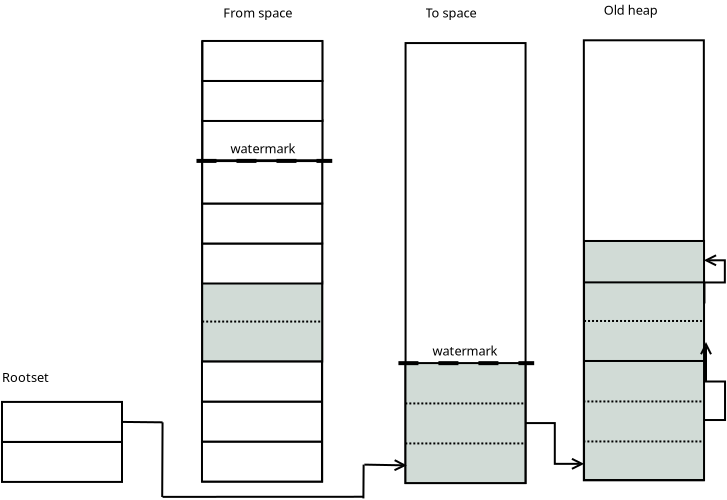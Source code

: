 <?xml version="1.0" encoding="UTF-8"?>
<dia:diagram xmlns:dia="http://www.lysator.liu.se/~alla/dia/">
  <dia:layer name="Background" visible="true" active="true">
    <dia:object type="Standard - Text" version="1" id="O0">
      <dia:attribute name="obj_pos">
        <dia:point val="15.015,5.2"/>
      </dia:attribute>
      <dia:attribute name="obj_bb">
        <dia:rectangle val="15.015,4.605;18.68,5.353"/>
      </dia:attribute>
      <dia:attribute name="text">
        <dia:composite type="text">
          <dia:attribute name="string">
            <dia:string>#From space#</dia:string>
          </dia:attribute>
          <dia:attribute name="font">
            <dia:font family="sans" style="0" name="Helvetica"/>
          </dia:attribute>
          <dia:attribute name="height">
            <dia:real val="0.8"/>
          </dia:attribute>
          <dia:attribute name="pos">
            <dia:point val="15.015,5.2"/>
          </dia:attribute>
          <dia:attribute name="color">
            <dia:color val="#000000"/>
          </dia:attribute>
          <dia:attribute name="alignment">
            <dia:enum val="0"/>
          </dia:attribute>
        </dia:composite>
      </dia:attribute>
      <dia:attribute name="valign">
        <dia:enum val="3"/>
      </dia:attribute>
    </dia:object>
    <dia:object type="Standard - Text" version="1" id="O1">
      <dia:attribute name="obj_pos">
        <dia:point val="25.134,5.2"/>
      </dia:attribute>
      <dia:attribute name="obj_bb">
        <dia:rectangle val="25.134,4.605;27.891,5.353"/>
      </dia:attribute>
      <dia:attribute name="text">
        <dia:composite type="text">
          <dia:attribute name="string">
            <dia:string>#To space#</dia:string>
          </dia:attribute>
          <dia:attribute name="font">
            <dia:font family="sans" style="0" name="Helvetica"/>
          </dia:attribute>
          <dia:attribute name="height">
            <dia:real val="0.8"/>
          </dia:attribute>
          <dia:attribute name="pos">
            <dia:point val="25.134,5.2"/>
          </dia:attribute>
          <dia:attribute name="color">
            <dia:color val="#000000"/>
          </dia:attribute>
          <dia:attribute name="alignment">
            <dia:enum val="0"/>
          </dia:attribute>
        </dia:composite>
      </dia:attribute>
      <dia:attribute name="valign">
        <dia:enum val="3"/>
      </dia:attribute>
    </dia:object>
    <dia:object type="Standard - Box" version="0" id="O2">
      <dia:attribute name="obj_pos">
        <dia:point val="13.965,6.405"/>
      </dia:attribute>
      <dia:attribute name="obj_bb">
        <dia:rectangle val="13.915,6.355;20.015,28.455"/>
      </dia:attribute>
      <dia:attribute name="elem_corner">
        <dia:point val="13.965,6.405"/>
      </dia:attribute>
      <dia:attribute name="elem_width">
        <dia:real val="6"/>
      </dia:attribute>
      <dia:attribute name="elem_height">
        <dia:real val="22"/>
      </dia:attribute>
      <dia:attribute name="show_background">
        <dia:boolean val="true"/>
      </dia:attribute>
    </dia:object>
    <dia:object type="Standard - Box" version="0" id="O3">
      <dia:attribute name="obj_pos">
        <dia:point val="13.965,18.405"/>
      </dia:attribute>
      <dia:attribute name="obj_bb">
        <dia:rectangle val="13.915,18.355;20.015,22.455"/>
      </dia:attribute>
      <dia:attribute name="elem_corner">
        <dia:point val="13.965,18.405"/>
      </dia:attribute>
      <dia:attribute name="elem_width">
        <dia:real val="6"/>
      </dia:attribute>
      <dia:attribute name="elem_height">
        <dia:real val="4"/>
      </dia:attribute>
      <dia:attribute name="border_width">
        <dia:real val="0.1"/>
      </dia:attribute>
      <dia:attribute name="inner_color">
        <dia:color val="#d1dbd6"/>
      </dia:attribute>
      <dia:attribute name="show_background">
        <dia:boolean val="true"/>
      </dia:attribute>
    </dia:object>
    <dia:object type="Standard - Line" version="0" id="O4">
      <dia:attribute name="obj_pos">
        <dia:point val="13.965,20.405"/>
      </dia:attribute>
      <dia:attribute name="obj_bb">
        <dia:rectangle val="13.915,20.355;20.015,20.455"/>
      </dia:attribute>
      <dia:attribute name="conn_endpoints">
        <dia:point val="13.965,20.405"/>
        <dia:point val="19.965,20.405"/>
      </dia:attribute>
      <dia:attribute name="numcp">
        <dia:int val="1"/>
      </dia:attribute>
      <dia:attribute name="line_style">
        <dia:enum val="4"/>
      </dia:attribute>
      <dia:connections>
        <dia:connection handle="0" to="O3" connection="3"/>
        <dia:connection handle="1" to="O3" connection="4"/>
      </dia:connections>
    </dia:object>
    <dia:object type="Standard - Box" version="0" id="O5">
      <dia:attribute name="obj_pos">
        <dia:point val="24.134,6.48"/>
      </dia:attribute>
      <dia:attribute name="obj_bb">
        <dia:rectangle val="24.084,6.43;30.184,28.53"/>
      </dia:attribute>
      <dia:attribute name="elem_corner">
        <dia:point val="24.134,6.48"/>
      </dia:attribute>
      <dia:attribute name="elem_width">
        <dia:real val="6"/>
      </dia:attribute>
      <dia:attribute name="elem_height">
        <dia:real val="22"/>
      </dia:attribute>
      <dia:attribute name="show_background">
        <dia:boolean val="true"/>
      </dia:attribute>
    </dia:object>
    <dia:object type="Standard - Box" version="0" id="O6">
      <dia:attribute name="obj_pos">
        <dia:point val="3.956,26.423"/>
      </dia:attribute>
      <dia:attribute name="obj_bb">
        <dia:rectangle val="3.906,26.373;10.006,28.473"/>
      </dia:attribute>
      <dia:attribute name="elem_corner">
        <dia:point val="3.956,26.423"/>
      </dia:attribute>
      <dia:attribute name="elem_width">
        <dia:real val="6"/>
      </dia:attribute>
      <dia:attribute name="elem_height">
        <dia:real val="2"/>
      </dia:attribute>
      <dia:attribute name="show_background">
        <dia:boolean val="true"/>
      </dia:attribute>
    </dia:object>
    <dia:object type="Standard - Box" version="0" id="O7">
      <dia:attribute name="obj_pos">
        <dia:point val="3.956,24.423"/>
      </dia:attribute>
      <dia:attribute name="obj_bb">
        <dia:rectangle val="3.906,24.373;10.006,26.473"/>
      </dia:attribute>
      <dia:attribute name="elem_corner">
        <dia:point val="3.956,24.423"/>
      </dia:attribute>
      <dia:attribute name="elem_width">
        <dia:real val="6"/>
      </dia:attribute>
      <dia:attribute name="elem_height">
        <dia:real val="2"/>
      </dia:attribute>
      <dia:attribute name="show_background">
        <dia:boolean val="true"/>
      </dia:attribute>
    </dia:object>
    <dia:object type="Standard - Text" version="1" id="O8">
      <dia:attribute name="obj_pos">
        <dia:point val="3.956,23.423"/>
      </dia:attribute>
      <dia:attribute name="obj_bb">
        <dia:rectangle val="3.956,22.828;6.386,23.576"/>
      </dia:attribute>
      <dia:attribute name="text">
        <dia:composite type="text">
          <dia:attribute name="string">
            <dia:string>#Rootset#</dia:string>
          </dia:attribute>
          <dia:attribute name="font">
            <dia:font family="sans" style="0" name="Helvetica"/>
          </dia:attribute>
          <dia:attribute name="height">
            <dia:real val="0.8"/>
          </dia:attribute>
          <dia:attribute name="pos">
            <dia:point val="3.956,23.423"/>
          </dia:attribute>
          <dia:attribute name="color">
            <dia:color val="#000000"/>
          </dia:attribute>
          <dia:attribute name="alignment">
            <dia:enum val="0"/>
          </dia:attribute>
        </dia:composite>
      </dia:attribute>
      <dia:attribute name="valign">
        <dia:enum val="3"/>
      </dia:attribute>
    </dia:object>
    <dia:object type="Standard - Text" version="1" id="O9">
      <dia:attribute name="obj_pos">
        <dia:point val="25.48,22.108"/>
      </dia:attribute>
      <dia:attribute name="obj_bb">
        <dia:rectangle val="25.48,21.513;28.94,22.261"/>
      </dia:attribute>
      <dia:attribute name="text">
        <dia:composite type="text">
          <dia:attribute name="string">
            <dia:string>#watermark#</dia:string>
          </dia:attribute>
          <dia:attribute name="font">
            <dia:font family="sans" style="0" name="Helvetica"/>
          </dia:attribute>
          <dia:attribute name="height">
            <dia:real val="0.8"/>
          </dia:attribute>
          <dia:attribute name="pos">
            <dia:point val="25.48,22.108"/>
          </dia:attribute>
          <dia:attribute name="color">
            <dia:color val="#000000"/>
          </dia:attribute>
          <dia:attribute name="alignment">
            <dia:enum val="0"/>
          </dia:attribute>
        </dia:composite>
      </dia:attribute>
      <dia:attribute name="valign">
        <dia:enum val="3"/>
      </dia:attribute>
    </dia:object>
    <dia:object type="Standard - Box" version="0" id="O10">
      <dia:attribute name="obj_pos">
        <dia:point val="24.128,22.481"/>
      </dia:attribute>
      <dia:attribute name="obj_bb">
        <dia:rectangle val="24.078,22.431;30.178,28.531"/>
      </dia:attribute>
      <dia:attribute name="elem_corner">
        <dia:point val="24.128,22.481"/>
      </dia:attribute>
      <dia:attribute name="elem_width">
        <dia:real val="6"/>
      </dia:attribute>
      <dia:attribute name="elem_height">
        <dia:real val="6"/>
      </dia:attribute>
      <dia:attribute name="border_width">
        <dia:real val="0.1"/>
      </dia:attribute>
      <dia:attribute name="inner_color">
        <dia:color val="#d1dbd6"/>
      </dia:attribute>
      <dia:attribute name="show_background">
        <dia:boolean val="true"/>
      </dia:attribute>
    </dia:object>
    <dia:object type="Standard - Line" version="0" id="O11">
      <dia:attribute name="obj_pos">
        <dia:point val="24.122,26.499"/>
      </dia:attribute>
      <dia:attribute name="obj_bb">
        <dia:rectangle val="24.072,26.449;30.172,26.549"/>
      </dia:attribute>
      <dia:attribute name="conn_endpoints">
        <dia:point val="24.122,26.499"/>
        <dia:point val="30.122,26.499"/>
      </dia:attribute>
      <dia:attribute name="numcp">
        <dia:int val="1"/>
      </dia:attribute>
      <dia:attribute name="line_style">
        <dia:enum val="4"/>
      </dia:attribute>
    </dia:object>
    <dia:object type="Standard - Line" version="0" id="O12">
      <dia:attribute name="obj_pos">
        <dia:point val="24.122,24.499"/>
      </dia:attribute>
      <dia:attribute name="obj_bb">
        <dia:rectangle val="24.072,24.449;30.172,24.549"/>
      </dia:attribute>
      <dia:attribute name="conn_endpoints">
        <dia:point val="24.122,24.499"/>
        <dia:point val="30.122,24.499"/>
      </dia:attribute>
      <dia:attribute name="numcp">
        <dia:int val="1"/>
      </dia:attribute>
      <dia:attribute name="line_style">
        <dia:enum val="4"/>
      </dia:attribute>
    </dia:object>
    <dia:object type="Standard - Line" version="0" id="O13">
      <dia:attribute name="obj_pos">
        <dia:point val="11.966,29.177"/>
      </dia:attribute>
      <dia:attribute name="obj_bb">
        <dia:rectangle val="11.916,25.392;12.034,29.227"/>
      </dia:attribute>
      <dia:attribute name="conn_endpoints">
        <dia:point val="11.966,29.177"/>
        <dia:point val="11.984,25.443"/>
      </dia:attribute>
      <dia:attribute name="numcp">
        <dia:int val="1"/>
      </dia:attribute>
    </dia:object>
    <dia:object type="Standard - Line" version="0" id="O14">
      <dia:attribute name="obj_pos">
        <dia:point val="11.984,25.443"/>
      </dia:attribute>
      <dia:attribute name="obj_bb">
        <dia:rectangle val="9.905,25.373;12.035,25.493"/>
      </dia:attribute>
      <dia:attribute name="conn_endpoints">
        <dia:point val="11.984,25.443"/>
        <dia:point val="9.956,25.423"/>
      </dia:attribute>
      <dia:attribute name="numcp">
        <dia:int val="1"/>
      </dia:attribute>
      <dia:connections>
        <dia:connection handle="1" to="O7" connection="4"/>
      </dia:connections>
    </dia:object>
    <dia:object type="Standard - Line" version="0" id="O15">
      <dia:attribute name="obj_pos">
        <dia:point val="22.056,29.165"/>
      </dia:attribute>
      <dia:attribute name="obj_bb">
        <dia:rectangle val="11.934,29.115;22.107,29.22"/>
      </dia:attribute>
      <dia:attribute name="conn_endpoints">
        <dia:point val="22.056,29.165"/>
        <dia:point val="11.984,29.17"/>
      </dia:attribute>
      <dia:attribute name="numcp">
        <dia:int val="1"/>
      </dia:attribute>
    </dia:object>
    <dia:object type="Standard - Line" version="0" id="O16">
      <dia:attribute name="obj_pos">
        <dia:point val="22.026,29.247"/>
      </dia:attribute>
      <dia:attribute name="obj_bb">
        <dia:rectangle val="21.976,27.507;22.087,29.298"/>
      </dia:attribute>
      <dia:attribute name="conn_endpoints">
        <dia:point val="22.026,29.247"/>
        <dia:point val="22.037,27.558"/>
      </dia:attribute>
      <dia:attribute name="numcp">
        <dia:int val="1"/>
      </dia:attribute>
    </dia:object>
    <dia:object type="Standard - Line" version="0" id="O17">
      <dia:attribute name="obj_pos">
        <dia:point val="22.076,27.558"/>
      </dia:attribute>
      <dia:attribute name="obj_bb">
        <dia:rectangle val="22.025,27.255;24.308,27.917"/>
      </dia:attribute>
      <dia:attribute name="conn_endpoints">
        <dia:point val="22.076,27.558"/>
        <dia:point val="24.196,27.596"/>
      </dia:attribute>
      <dia:attribute name="numcp">
        <dia:int val="1"/>
      </dia:attribute>
      <dia:attribute name="end_arrow">
        <dia:enum val="1"/>
      </dia:attribute>
      <dia:attribute name="end_arrow_length">
        <dia:real val="0.5"/>
      </dia:attribute>
      <dia:attribute name="end_arrow_width">
        <dia:real val="0.5"/>
      </dia:attribute>
    </dia:object>
    <dia:object type="Standard - Text" version="1" id="O18">
      <dia:attribute name="obj_pos">
        <dia:point val="34.048,5.062"/>
      </dia:attribute>
      <dia:attribute name="obj_bb">
        <dia:rectangle val="34.048,4.467;36.941,5.214"/>
      </dia:attribute>
      <dia:attribute name="text">
        <dia:composite type="text">
          <dia:attribute name="string">
            <dia:string>#Old heap#</dia:string>
          </dia:attribute>
          <dia:attribute name="font">
            <dia:font family="sans" style="0" name="Helvetica"/>
          </dia:attribute>
          <dia:attribute name="height">
            <dia:real val="0.8"/>
          </dia:attribute>
          <dia:attribute name="pos">
            <dia:point val="34.048,5.062"/>
          </dia:attribute>
          <dia:attribute name="color">
            <dia:color val="#000000"/>
          </dia:attribute>
          <dia:attribute name="alignment">
            <dia:enum val="0"/>
          </dia:attribute>
        </dia:composite>
      </dia:attribute>
      <dia:attribute name="valign">
        <dia:enum val="3"/>
      </dia:attribute>
    </dia:object>
    <dia:object type="Standard - Box" version="0" id="O19">
      <dia:attribute name="obj_pos">
        <dia:point val="33.048,6.342"/>
      </dia:attribute>
      <dia:attribute name="obj_bb">
        <dia:rectangle val="32.998,6.292;39.098,28.392"/>
      </dia:attribute>
      <dia:attribute name="elem_corner">
        <dia:point val="33.048,6.342"/>
      </dia:attribute>
      <dia:attribute name="elem_width">
        <dia:real val="6"/>
      </dia:attribute>
      <dia:attribute name="elem_height">
        <dia:real val="22"/>
      </dia:attribute>
      <dia:attribute name="show_background">
        <dia:boolean val="true"/>
      </dia:attribute>
    </dia:object>
    <dia:object type="Standard - Box" version="0" id="O20">
      <dia:attribute name="obj_pos">
        <dia:point val="33.058,22.328"/>
      </dia:attribute>
      <dia:attribute name="obj_bb">
        <dia:rectangle val="33.008,22.278;39.108,28.378"/>
      </dia:attribute>
      <dia:attribute name="elem_corner">
        <dia:point val="33.058,22.328"/>
      </dia:attribute>
      <dia:attribute name="elem_width">
        <dia:real val="6"/>
      </dia:attribute>
      <dia:attribute name="elem_height">
        <dia:real val="6"/>
      </dia:attribute>
      <dia:attribute name="border_width">
        <dia:real val="0.1"/>
      </dia:attribute>
      <dia:attribute name="inner_color">
        <dia:color val="#d1dbd6"/>
      </dia:attribute>
      <dia:attribute name="show_background">
        <dia:boolean val="true"/>
      </dia:attribute>
    </dia:object>
    <dia:object type="Standard - Line" version="0" id="O21">
      <dia:attribute name="obj_pos">
        <dia:point val="33.025,26.4"/>
      </dia:attribute>
      <dia:attribute name="obj_bb">
        <dia:rectangle val="32.975,26.35;39.075,26.45"/>
      </dia:attribute>
      <dia:attribute name="conn_endpoints">
        <dia:point val="33.025,26.4"/>
        <dia:point val="39.025,26.4"/>
      </dia:attribute>
      <dia:attribute name="numcp">
        <dia:int val="1"/>
      </dia:attribute>
      <dia:attribute name="line_style">
        <dia:enum val="4"/>
      </dia:attribute>
    </dia:object>
    <dia:object type="Standard - Line" version="0" id="O22">
      <dia:attribute name="obj_pos">
        <dia:point val="33.025,24.4"/>
      </dia:attribute>
      <dia:attribute name="obj_bb">
        <dia:rectangle val="32.975,24.35;39.075,24.45"/>
      </dia:attribute>
      <dia:attribute name="conn_endpoints">
        <dia:point val="33.025,24.4"/>
        <dia:point val="39.025,24.4"/>
      </dia:attribute>
      <dia:attribute name="numcp">
        <dia:int val="1"/>
      </dia:attribute>
      <dia:attribute name="line_style">
        <dia:enum val="4"/>
      </dia:attribute>
    </dia:object>
    <dia:object type="Standard - Box" version="0" id="O23">
      <dia:attribute name="obj_pos">
        <dia:point val="33.058,18.376"/>
      </dia:attribute>
      <dia:attribute name="obj_bb">
        <dia:rectangle val="33.008,18.326;39.108,22.426"/>
      </dia:attribute>
      <dia:attribute name="elem_corner">
        <dia:point val="33.058,18.376"/>
      </dia:attribute>
      <dia:attribute name="elem_width">
        <dia:real val="6"/>
      </dia:attribute>
      <dia:attribute name="elem_height">
        <dia:real val="4"/>
      </dia:attribute>
      <dia:attribute name="border_width">
        <dia:real val="0.1"/>
      </dia:attribute>
      <dia:attribute name="inner_color">
        <dia:color val="#d1dbd6"/>
      </dia:attribute>
      <dia:attribute name="show_background">
        <dia:boolean val="true"/>
      </dia:attribute>
    </dia:object>
    <dia:object type="Standard - Line" version="0" id="O24">
      <dia:attribute name="obj_pos">
        <dia:point val="33.058,20.376"/>
      </dia:attribute>
      <dia:attribute name="obj_bb">
        <dia:rectangle val="33.008,20.326;39.108,20.426"/>
      </dia:attribute>
      <dia:attribute name="conn_endpoints">
        <dia:point val="33.058,20.376"/>
        <dia:point val="39.058,20.376"/>
      </dia:attribute>
      <dia:attribute name="numcp">
        <dia:int val="1"/>
      </dia:attribute>
      <dia:attribute name="line_style">
        <dia:enum val="4"/>
      </dia:attribute>
      <dia:connections>
        <dia:connection handle="0" to="O23" connection="3"/>
        <dia:connection handle="1" to="O23" connection="4"/>
      </dia:connections>
    </dia:object>
    <dia:object type="Standard - Box" version="0" id="O25">
      <dia:attribute name="obj_pos">
        <dia:point val="33.058,16.376"/>
      </dia:attribute>
      <dia:attribute name="obj_bb">
        <dia:rectangle val="33.008,16.326;39.108,18.496"/>
      </dia:attribute>
      <dia:attribute name="elem_corner">
        <dia:point val="33.058,16.376"/>
      </dia:attribute>
      <dia:attribute name="elem_width">
        <dia:real val="6"/>
      </dia:attribute>
      <dia:attribute name="elem_height">
        <dia:real val="2.07"/>
      </dia:attribute>
      <dia:attribute name="border_width">
        <dia:real val="0.1"/>
      </dia:attribute>
      <dia:attribute name="inner_color">
        <dia:color val="#d1dbd6"/>
      </dia:attribute>
      <dia:attribute name="show_background">
        <dia:boolean val="true"/>
      </dia:attribute>
    </dia:object>
    <dia:object type="Standard - ZigZagLine" version="1" id="O26">
      <dia:attribute name="obj_pos">
        <dia:point val="30.128,25.481"/>
      </dia:attribute>
      <dia:attribute name="obj_bb">
        <dia:rectangle val="30.078,25.431;33.176,27.85"/>
      </dia:attribute>
      <dia:attribute name="orth_points">
        <dia:point val="30.128,25.481"/>
        <dia:point val="31.596,25.481"/>
        <dia:point val="31.596,27.519"/>
        <dia:point val="33.064,27.519"/>
      </dia:attribute>
      <dia:attribute name="orth_orient">
        <dia:enum val="0"/>
        <dia:enum val="1"/>
        <dia:enum val="0"/>
      </dia:attribute>
      <dia:attribute name="autorouting">
        <dia:boolean val="true"/>
      </dia:attribute>
      <dia:attribute name="end_arrow">
        <dia:enum val="1"/>
      </dia:attribute>
      <dia:attribute name="end_arrow_length">
        <dia:real val="0.5"/>
      </dia:attribute>
      <dia:attribute name="end_arrow_width">
        <dia:real val="0.5"/>
      </dia:attribute>
      <dia:connections>
        <dia:connection handle="0" to="O10" connection="4"/>
      </dia:connections>
    </dia:object>
    <dia:object type="Standard - ZigZagLine" version="1" id="O27">
      <dia:attribute name="obj_pos">
        <dia:point val="39.058,25.328"/>
      </dia:attribute>
      <dia:attribute name="obj_bb">
        <dia:rectangle val="39.008,21.096;40.255,25.378"/>
      </dia:attribute>
      <dia:attribute name="orth_points">
        <dia:point val="39.058,25.328"/>
        <dia:point val="40.206,25.328"/>
        <dia:point val="40.206,21.427"/>
        <dia:point val="39.156,21.427"/>
      </dia:attribute>
      <dia:attribute name="orth_orient">
        <dia:enum val="0"/>
        <dia:enum val="1"/>
        <dia:enum val="0"/>
      </dia:attribute>
      <dia:attribute name="autorouting">
        <dia:boolean val="true"/>
      </dia:attribute>
      <dia:attribute name="end_arrow">
        <dia:enum val="1"/>
      </dia:attribute>
      <dia:attribute name="end_arrow_length">
        <dia:real val="0.5"/>
      </dia:attribute>
      <dia:attribute name="end_arrow_width">
        <dia:real val="0.5"/>
      </dia:attribute>
      <dia:connections>
        <dia:connection handle="0" to="O20" connection="4"/>
      </dia:connections>
    </dia:object>
    <dia:object type="Standard - ZigZagLine" version="1" id="O28">
      <dia:attribute name="obj_pos">
        <dia:point val="39.078,19.5"/>
      </dia:attribute>
      <dia:attribute name="obj_bb">
        <dia:rectangle val="38.936,17.011;40.178,19.549"/>
      </dia:attribute>
      <dia:attribute name="orth_points">
        <dia:point val="39.078,19.5"/>
        <dia:point val="40.128,19.5"/>
        <dia:point val="40.128,17.342"/>
        <dia:point val="39.048,17.342"/>
      </dia:attribute>
      <dia:attribute name="orth_orient">
        <dia:enum val="0"/>
        <dia:enum val="1"/>
        <dia:enum val="0"/>
      </dia:attribute>
      <dia:attribute name="autorouting">
        <dia:boolean val="true"/>
      </dia:attribute>
      <dia:attribute name="end_arrow">
        <dia:enum val="1"/>
      </dia:attribute>
      <dia:attribute name="end_arrow_length">
        <dia:real val="0.5"/>
      </dia:attribute>
      <dia:attribute name="end_arrow_width">
        <dia:real val="0.5"/>
      </dia:attribute>
      <dia:connections>
        <dia:connection handle="1" to="O19" connection="4"/>
      </dia:connections>
    </dia:object>
    <dia:object type="Standard - Box" version="0" id="O29">
      <dia:attribute name="obj_pos">
        <dia:point val="13.955,26.406"/>
      </dia:attribute>
      <dia:attribute name="obj_bb">
        <dia:rectangle val="13.905,26.356;20.005,28.456"/>
      </dia:attribute>
      <dia:attribute name="elem_corner">
        <dia:point val="13.955,26.406"/>
      </dia:attribute>
      <dia:attribute name="elem_width">
        <dia:real val="6"/>
      </dia:attribute>
      <dia:attribute name="elem_height">
        <dia:real val="2"/>
      </dia:attribute>
      <dia:attribute name="show_background">
        <dia:boolean val="true"/>
      </dia:attribute>
    </dia:object>
    <dia:object type="Standard - Box" version="0" id="O30">
      <dia:attribute name="obj_pos">
        <dia:point val="13.955,24.406"/>
      </dia:attribute>
      <dia:attribute name="obj_bb">
        <dia:rectangle val="13.905,24.356;20.005,26.456"/>
      </dia:attribute>
      <dia:attribute name="elem_corner">
        <dia:point val="13.955,24.406"/>
      </dia:attribute>
      <dia:attribute name="elem_width">
        <dia:real val="6"/>
      </dia:attribute>
      <dia:attribute name="elem_height">
        <dia:real val="2"/>
      </dia:attribute>
      <dia:attribute name="show_background">
        <dia:boolean val="true"/>
      </dia:attribute>
    </dia:object>
    <dia:object type="Standard - Box" version="0" id="O31">
      <dia:attribute name="obj_pos">
        <dia:point val="13.955,22.406"/>
      </dia:attribute>
      <dia:attribute name="obj_bb">
        <dia:rectangle val="13.905,22.356;20.005,24.456"/>
      </dia:attribute>
      <dia:attribute name="elem_corner">
        <dia:point val="13.955,22.406"/>
      </dia:attribute>
      <dia:attribute name="elem_width">
        <dia:real val="6"/>
      </dia:attribute>
      <dia:attribute name="elem_height">
        <dia:real val="2"/>
      </dia:attribute>
      <dia:attribute name="show_background">
        <dia:boolean val="true"/>
      </dia:attribute>
    </dia:object>
    <dia:object type="Standard - Box" version="0" id="O32">
      <dia:attribute name="obj_pos">
        <dia:point val="13.967,16.502"/>
      </dia:attribute>
      <dia:attribute name="obj_bb">
        <dia:rectangle val="13.917,16.452;20.017,18.552"/>
      </dia:attribute>
      <dia:attribute name="elem_corner">
        <dia:point val="13.967,16.502"/>
      </dia:attribute>
      <dia:attribute name="elem_width">
        <dia:real val="6"/>
      </dia:attribute>
      <dia:attribute name="elem_height">
        <dia:real val="2"/>
      </dia:attribute>
      <dia:attribute name="show_background">
        <dia:boolean val="true"/>
      </dia:attribute>
    </dia:object>
    <dia:object type="Standard - Box" version="0" id="O33">
      <dia:attribute name="obj_pos">
        <dia:point val="13.967,14.502"/>
      </dia:attribute>
      <dia:attribute name="obj_bb">
        <dia:rectangle val="13.917,14.452;20.017,16.552"/>
      </dia:attribute>
      <dia:attribute name="elem_corner">
        <dia:point val="13.967,14.502"/>
      </dia:attribute>
      <dia:attribute name="elem_width">
        <dia:real val="6"/>
      </dia:attribute>
      <dia:attribute name="elem_height">
        <dia:real val="2"/>
      </dia:attribute>
      <dia:attribute name="show_background">
        <dia:boolean val="true"/>
      </dia:attribute>
    </dia:object>
    <dia:object type="Standard - Box" version="0" id="O34">
      <dia:attribute name="obj_pos">
        <dia:point val="13.967,12.381"/>
      </dia:attribute>
      <dia:attribute name="obj_bb">
        <dia:rectangle val="13.917,12.331;20.017,14.552"/>
      </dia:attribute>
      <dia:attribute name="elem_corner">
        <dia:point val="13.967,12.381"/>
      </dia:attribute>
      <dia:attribute name="elem_width">
        <dia:real val="6"/>
      </dia:attribute>
      <dia:attribute name="elem_height">
        <dia:real val="2.121"/>
      </dia:attribute>
      <dia:attribute name="show_background">
        <dia:boolean val="true"/>
      </dia:attribute>
    </dia:object>
    <dia:object type="Standard - Box" version="0" id="O35">
      <dia:attribute name="obj_pos">
        <dia:point val="13.978,10.34"/>
      </dia:attribute>
      <dia:attribute name="obj_bb">
        <dia:rectangle val="13.928,10.29;20.028,12.39"/>
      </dia:attribute>
      <dia:attribute name="elem_corner">
        <dia:point val="13.978,10.34"/>
      </dia:attribute>
      <dia:attribute name="elem_width">
        <dia:real val="6"/>
      </dia:attribute>
      <dia:attribute name="elem_height">
        <dia:real val="2"/>
      </dia:attribute>
      <dia:attribute name="show_background">
        <dia:boolean val="true"/>
      </dia:attribute>
    </dia:object>
    <dia:object type="Standard - Box" version="0" id="O36">
      <dia:attribute name="obj_pos">
        <dia:point val="13.978,8.375"/>
      </dia:attribute>
      <dia:attribute name="obj_bb">
        <dia:rectangle val="13.928,8.325;20.028,10.425"/>
      </dia:attribute>
      <dia:attribute name="elem_corner">
        <dia:point val="13.978,8.375"/>
      </dia:attribute>
      <dia:attribute name="elem_width">
        <dia:real val="6"/>
      </dia:attribute>
      <dia:attribute name="elem_height">
        <dia:real val="2"/>
      </dia:attribute>
      <dia:attribute name="show_background">
        <dia:boolean val="true"/>
      </dia:attribute>
    </dia:object>
    <dia:object type="Standard - Box" version="0" id="O37">
      <dia:attribute name="obj_pos">
        <dia:point val="13.978,6.375"/>
      </dia:attribute>
      <dia:attribute name="obj_bb">
        <dia:rectangle val="13.928,6.325;20.028,8.425"/>
      </dia:attribute>
      <dia:attribute name="elem_corner">
        <dia:point val="13.978,6.375"/>
      </dia:attribute>
      <dia:attribute name="elem_width">
        <dia:real val="6"/>
      </dia:attribute>
      <dia:attribute name="elem_height">
        <dia:real val="2"/>
      </dia:attribute>
      <dia:attribute name="show_background">
        <dia:boolean val="true"/>
      </dia:attribute>
    </dia:object>
    <dia:object type="Standard - Line" version="0" id="O38">
      <dia:attribute name="obj_pos">
        <dia:point val="23.777,22.485"/>
      </dia:attribute>
      <dia:attribute name="obj_bb">
        <dia:rectangle val="23.677,22.385;30.665,22.585"/>
      </dia:attribute>
      <dia:attribute name="conn_endpoints">
        <dia:point val="23.777,22.485"/>
        <dia:point val="30.565,22.485"/>
      </dia:attribute>
      <dia:attribute name="numcp">
        <dia:int val="1"/>
      </dia:attribute>
      <dia:attribute name="line_width">
        <dia:real val="0.2"/>
      </dia:attribute>
      <dia:attribute name="line_style">
        <dia:enum val="1"/>
      </dia:attribute>
    </dia:object>
    <dia:object type="Standard - Text" version="1" id="O39">
      <dia:attribute name="obj_pos">
        <dia:point val="15.383,11.995"/>
      </dia:attribute>
      <dia:attribute name="obj_bb">
        <dia:rectangle val="15.364,11.381;18.843,12.185"/>
      </dia:attribute>
      <dia:attribute name="text">
        <dia:composite type="text">
          <dia:attribute name="string">
            <dia:string>#watermark#</dia:string>
          </dia:attribute>
          <dia:attribute name="font">
            <dia:font family="sans" style="0" name="Helvetica"/>
          </dia:attribute>
          <dia:attribute name="height">
            <dia:real val="0.8"/>
          </dia:attribute>
          <dia:attribute name="pos">
            <dia:point val="15.383,11.995"/>
          </dia:attribute>
          <dia:attribute name="color">
            <dia:color val="#000000"/>
          </dia:attribute>
          <dia:attribute name="alignment">
            <dia:enum val="0"/>
          </dia:attribute>
        </dia:composite>
      </dia:attribute>
      <dia:attribute name="valign">
        <dia:enum val="3"/>
      </dia:attribute>
    </dia:object>
    <dia:object type="Standard - Line" version="0" id="O40">
      <dia:attribute name="obj_pos">
        <dia:point val="13.68,12.372"/>
      </dia:attribute>
      <dia:attribute name="obj_bb">
        <dia:rectangle val="13.58,12.272;20.568,12.472"/>
      </dia:attribute>
      <dia:attribute name="conn_endpoints">
        <dia:point val="13.68,12.372"/>
        <dia:point val="20.468,12.372"/>
      </dia:attribute>
      <dia:attribute name="numcp">
        <dia:int val="1"/>
      </dia:attribute>
      <dia:attribute name="line_width">
        <dia:real val="0.2"/>
      </dia:attribute>
      <dia:attribute name="line_style">
        <dia:enum val="1"/>
      </dia:attribute>
    </dia:object>
  </dia:layer>
</dia:diagram>
